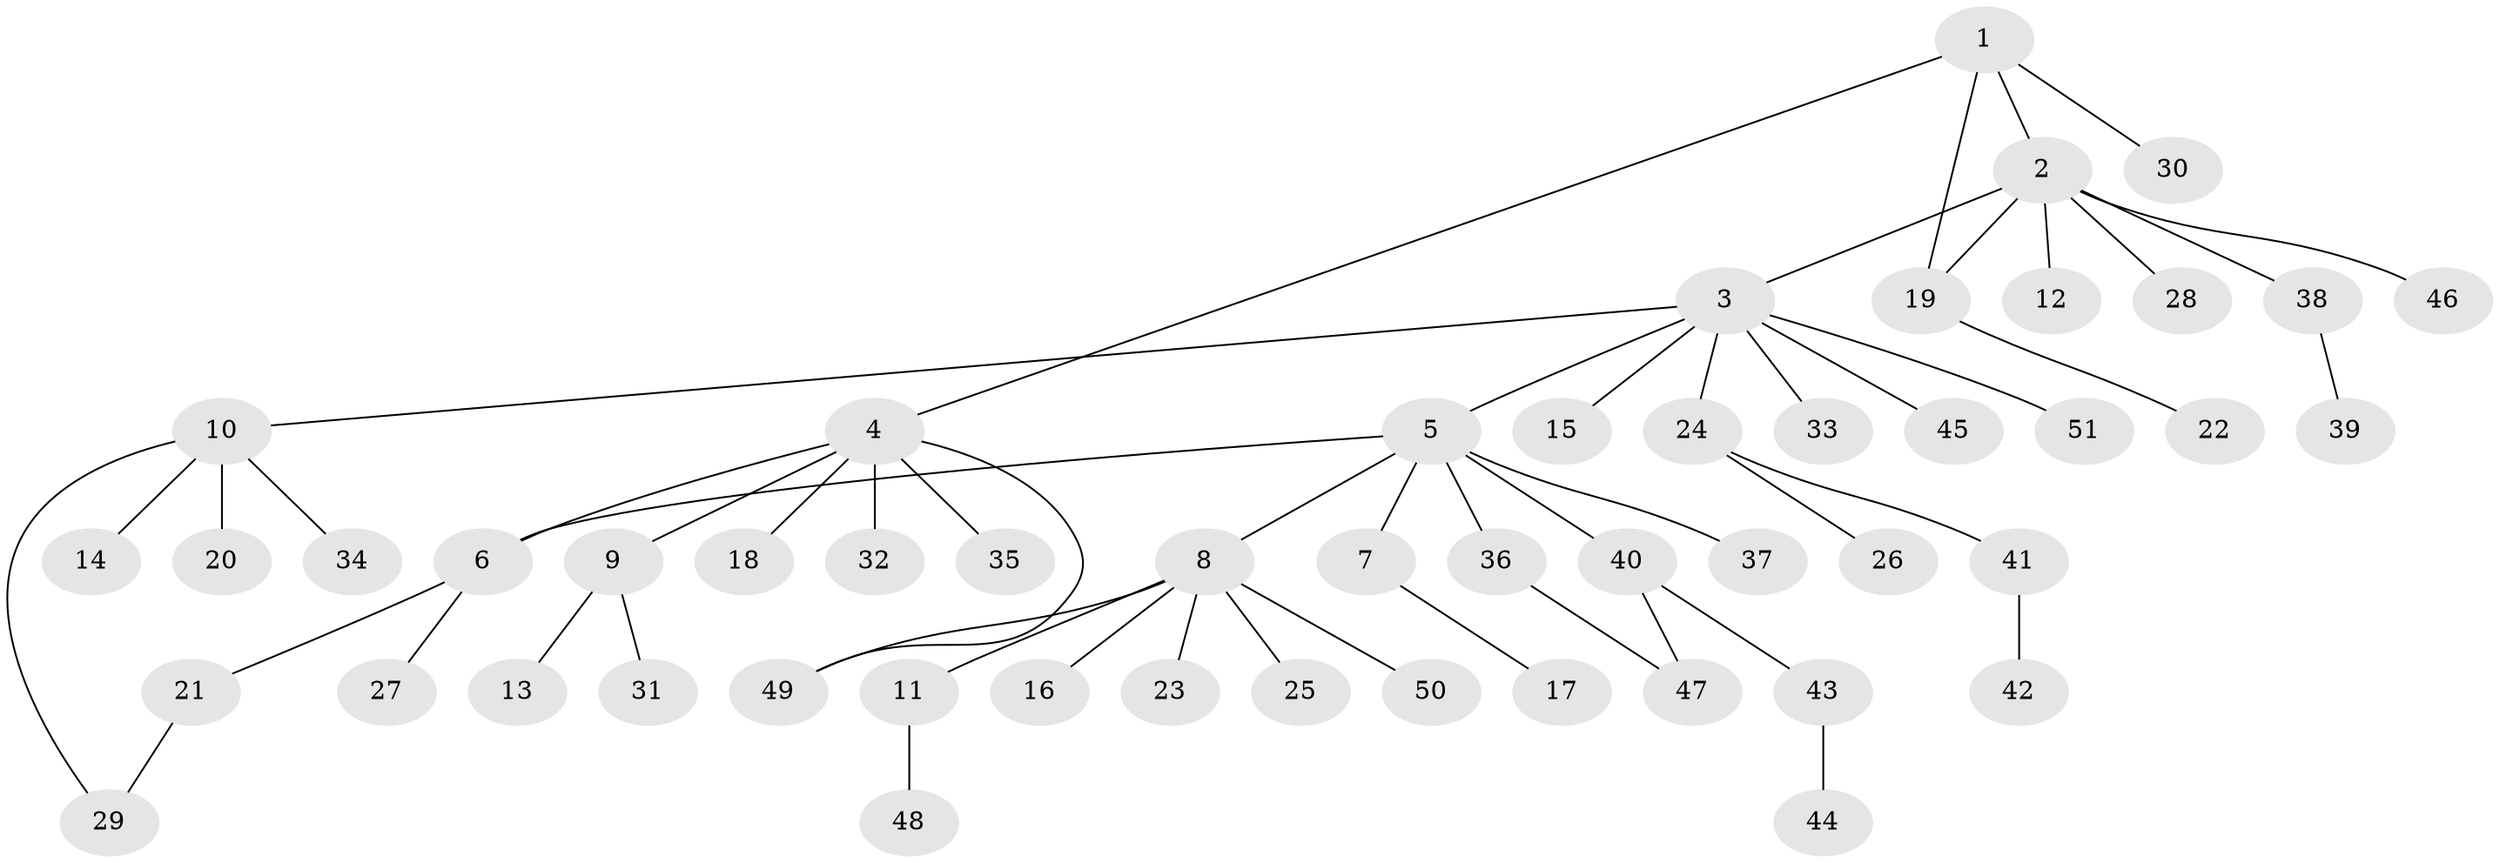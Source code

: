 // coarse degree distribution, {13: 0.05, 7: 0.05, 3: 0.1, 1: 0.7, 2: 0.1}
// Generated by graph-tools (version 1.1) at 2025/18/03/04/25 18:18:10]
// undirected, 51 vertices, 55 edges
graph export_dot {
graph [start="1"]
  node [color=gray90,style=filled];
  1;
  2;
  3;
  4;
  5;
  6;
  7;
  8;
  9;
  10;
  11;
  12;
  13;
  14;
  15;
  16;
  17;
  18;
  19;
  20;
  21;
  22;
  23;
  24;
  25;
  26;
  27;
  28;
  29;
  30;
  31;
  32;
  33;
  34;
  35;
  36;
  37;
  38;
  39;
  40;
  41;
  42;
  43;
  44;
  45;
  46;
  47;
  48;
  49;
  50;
  51;
  1 -- 2;
  1 -- 4;
  1 -- 19;
  1 -- 30;
  2 -- 3;
  2 -- 12;
  2 -- 19;
  2 -- 28;
  2 -- 38;
  2 -- 46;
  3 -- 5;
  3 -- 10;
  3 -- 15;
  3 -- 24;
  3 -- 33;
  3 -- 45;
  3 -- 51;
  4 -- 6;
  4 -- 9;
  4 -- 18;
  4 -- 32;
  4 -- 35;
  4 -- 49;
  5 -- 6;
  5 -- 7;
  5 -- 8;
  5 -- 36;
  5 -- 37;
  5 -- 40;
  6 -- 21;
  6 -- 27;
  7 -- 17;
  8 -- 11;
  8 -- 16;
  8 -- 23;
  8 -- 25;
  8 -- 49;
  8 -- 50;
  9 -- 13;
  9 -- 31;
  10 -- 14;
  10 -- 20;
  10 -- 29;
  10 -- 34;
  11 -- 48;
  19 -- 22;
  21 -- 29;
  24 -- 26;
  24 -- 41;
  36 -- 47;
  38 -- 39;
  40 -- 43;
  40 -- 47;
  41 -- 42;
  43 -- 44;
}
